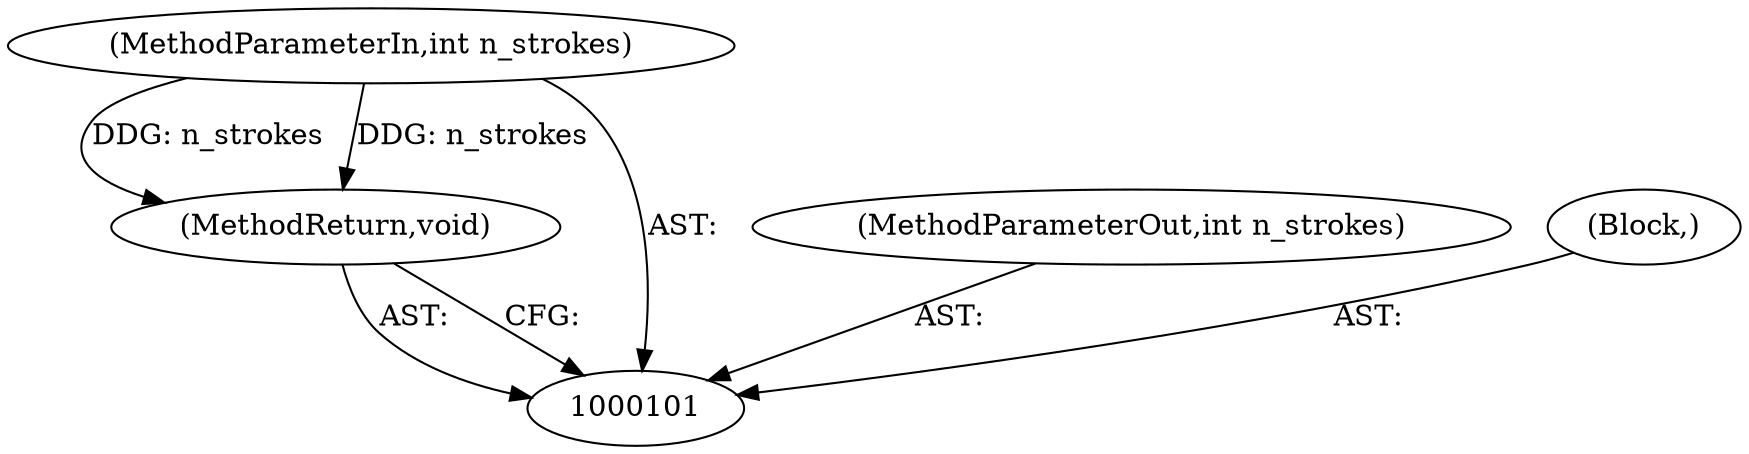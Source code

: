 digraph "0_Chrome_dc7b094a338c6c521f918f478e993f0f74bbea0d_42" {
"1000104" [label="(MethodReturn,void)"];
"1000102" [label="(MethodParameterIn,int n_strokes)"];
"1000108" [label="(MethodParameterOut,int n_strokes)"];
"1000103" [label="(Block,)"];
"1000104" -> "1000101"  [label="AST: "];
"1000104" -> "1000101"  [label="CFG: "];
"1000102" -> "1000104"  [label="DDG: n_strokes"];
"1000102" -> "1000101"  [label="AST: "];
"1000102" -> "1000104"  [label="DDG: n_strokes"];
"1000108" -> "1000101"  [label="AST: "];
"1000103" -> "1000101"  [label="AST: "];
}
